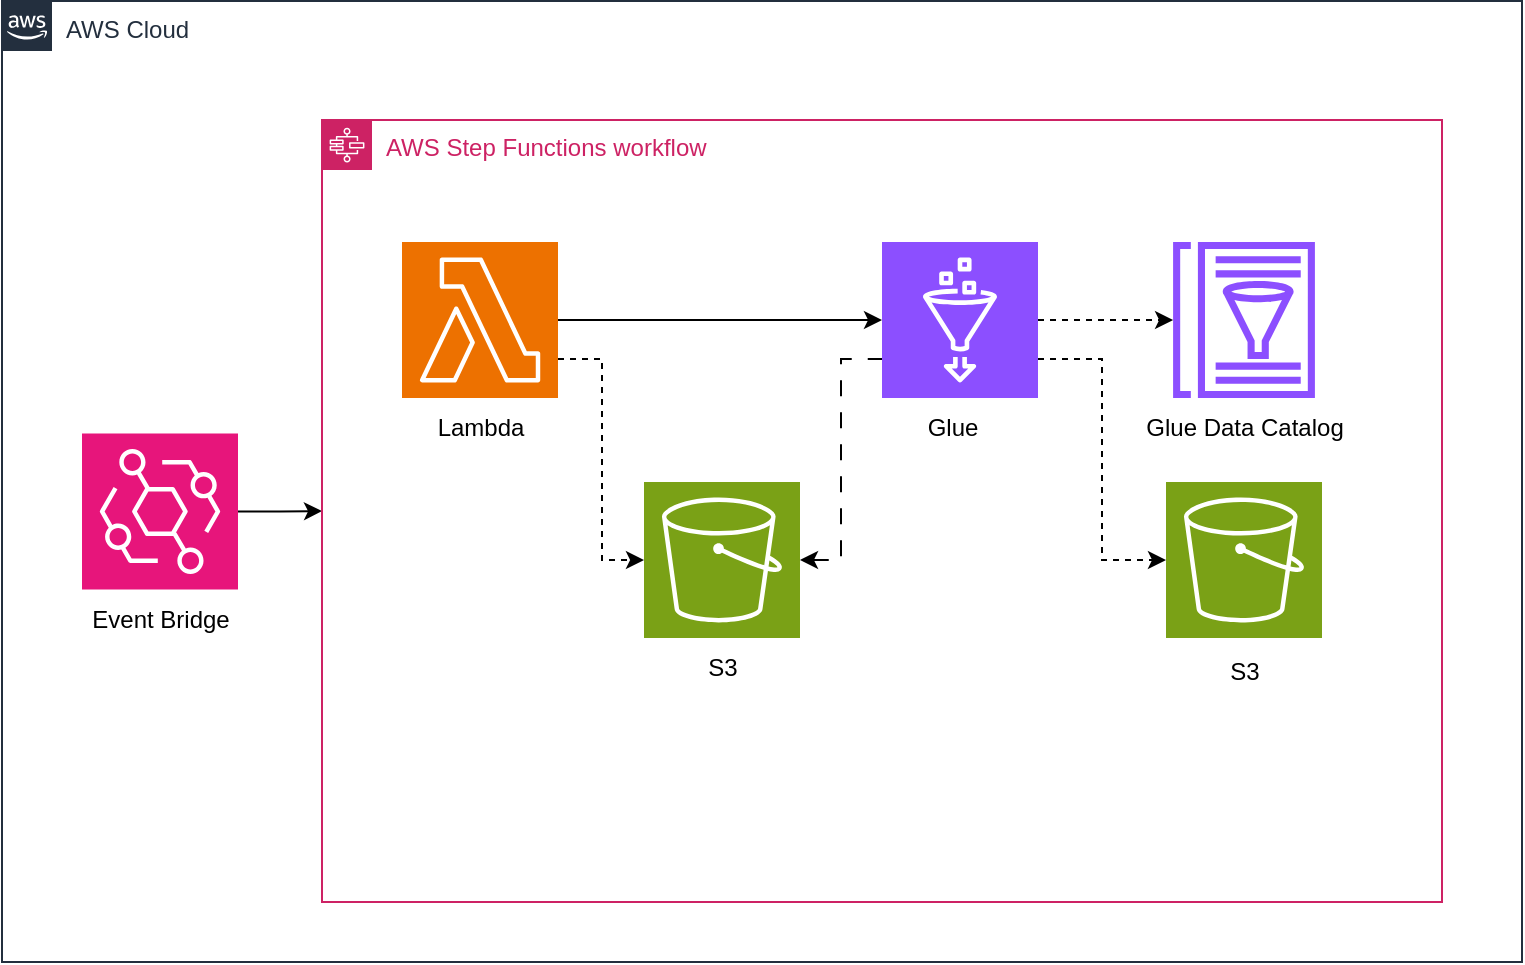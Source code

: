 <mxfile version="22.0.3" type="device">
  <diagram id="qVOYBxsgDnjQLcgIoG6C" name="ページ1">
    <mxGraphModel dx="1036" dy="1783" grid="1" gridSize="10" guides="1" tooltips="1" connect="1" arrows="1" fold="1" page="1" pageScale="1" pageWidth="827" pageHeight="1169" math="0" shadow="0">
      <root>
        <mxCell id="0" />
        <mxCell id="1" parent="0" />
        <mxCell id="DbHRxAyJoBUmlov-KSdZ-5" value="" style="edgeStyle=orthogonalEdgeStyle;rounded=0;orthogonalLoop=1;jettySize=auto;html=1;exitX=1;exitY=0.5;exitDx=0;exitDy=0;exitPerimeter=0;" parent="1" source="DbHRxAyJoBUmlov-KSdZ-4" target="f9E3_7X4hY6mAYUt7JWc-2" edge="1">
          <mxGeometry relative="1" as="geometry">
            <mxPoint x="119" y="130" as="sourcePoint" />
          </mxGeometry>
        </mxCell>
        <mxCell id="f9E3_7X4hY6mAYUt7JWc-2" value="AWS Step Functions workflow" style="points=[[0,0],[0.25,0],[0.5,0],[0.75,0],[1,0],[1,0.25],[1,0.5],[1,0.75],[1,1],[0.75,1],[0.5,1],[0.25,1],[0,1],[0,0.75],[0,0.5],[0,0.25]];outlineConnect=0;gradientColor=none;html=1;whiteSpace=wrap;fontSize=12;fontStyle=0;container=1;pointerEvents=0;collapsible=0;recursiveResize=0;shape=mxgraph.aws4.group;grIcon=mxgraph.aws4.group_aws_step_functions_workflow;strokeColor=#CD2264;fillColor=none;verticalAlign=top;align=left;spacingLeft=30;fontColor=#CD2264;dashed=0;" parent="1" vertex="1">
          <mxGeometry x="200" y="-61" width="560" height="391" as="geometry" />
        </mxCell>
        <mxCell id="HcWmAiotjDUMK_TMFDPb-11" value="" style="group" parent="f9E3_7X4hY6mAYUt7JWc-2" vertex="1" connectable="0">
          <mxGeometry x="40" y="61" width="78" height="108" as="geometry" />
        </mxCell>
        <mxCell id="DbHRxAyJoBUmlov-KSdZ-7" value="Lambda" style="text;html=1;align=center;verticalAlign=middle;resizable=0;points=[];autosize=1;strokeColor=none;fillColor=none;" parent="HcWmAiotjDUMK_TMFDPb-11" vertex="1">
          <mxGeometry x="4" y="78" width="70" height="30" as="geometry" />
        </mxCell>
        <mxCell id="DbHRxAyJoBUmlov-KSdZ-1" value="" style="sketch=0;points=[[0,0,0],[0.25,0,0],[0.5,0,0],[0.75,0,0],[1,0,0],[0,1,0],[0.25,1,0],[0.5,1,0],[0.75,1,0],[1,1,0],[0,0.25,0],[0,0.5,0],[0,0.75,0],[1,0.25,0],[1,0.5,0],[1,0.75,0]];outlineConnect=0;fontColor=#232F3E;fillColor=#ED7100;strokeColor=#ffffff;dashed=0;verticalLabelPosition=bottom;verticalAlign=top;align=center;html=1;fontSize=12;fontStyle=0;aspect=fixed;shape=mxgraph.aws4.resourceIcon;resIcon=mxgraph.aws4.lambda;" parent="HcWmAiotjDUMK_TMFDPb-11" vertex="1">
          <mxGeometry width="78" height="78" as="geometry" />
        </mxCell>
        <mxCell id="HcWmAiotjDUMK_TMFDPb-1" value="AWS Cloud" style="points=[[0,0],[0.25,0],[0.5,0],[0.75,0],[1,0],[1,0.25],[1,0.5],[1,0.75],[1,1],[0.75,1],[0.5,1],[0.25,1],[0,1],[0,0.75],[0,0.5],[0,0.25]];outlineConnect=0;gradientColor=none;html=1;whiteSpace=wrap;fontSize=12;fontStyle=0;container=1;pointerEvents=0;collapsible=0;recursiveResize=0;shape=mxgraph.aws4.group;grIcon=mxgraph.aws4.group_aws_cloud_alt;strokeColor=#232F3E;fillColor=none;verticalAlign=top;align=left;spacingLeft=30;fontColor=#232F3E;dashed=0;" parent="1" vertex="1">
          <mxGeometry x="40" y="-120.5" width="760" height="480.5" as="geometry" />
        </mxCell>
        <mxCell id="HcWmAiotjDUMK_TMFDPb-8" value="" style="group" parent="HcWmAiotjDUMK_TMFDPb-1" vertex="1" connectable="0">
          <mxGeometry x="321" y="240.5" width="78" height="120" as="geometry" />
        </mxCell>
        <mxCell id="DbHRxAyJoBUmlov-KSdZ-2" value="" style="sketch=0;points=[[0,0,0],[0.25,0,0],[0.5,0,0],[0.75,0,0],[1,0,0],[0,1,0],[0.25,1,0],[0.5,1,0],[0.75,1,0],[1,1,0],[0,0.25,0],[0,0.5,0],[0,0.75,0],[1,0.25,0],[1,0.5,0],[1,0.75,0]];outlineConnect=0;fontColor=#232F3E;fillColor=#7AA116;strokeColor=#ffffff;dashed=0;verticalLabelPosition=bottom;verticalAlign=top;align=center;html=1;fontSize=12;fontStyle=0;aspect=fixed;shape=mxgraph.aws4.resourceIcon;resIcon=mxgraph.aws4.s3;movable=1;resizable=1;rotatable=1;deletable=1;editable=1;locked=0;connectable=1;" parent="HcWmAiotjDUMK_TMFDPb-8" vertex="1">
          <mxGeometry width="78" height="78" as="geometry" />
        </mxCell>
        <mxCell id="DbHRxAyJoBUmlov-KSdZ-9" value="S3" style="text;html=1;align=center;verticalAlign=middle;resizable=1;points=[];autosize=1;strokeColor=none;fillColor=none;movable=1;rotatable=1;deletable=1;editable=1;locked=0;connectable=1;" parent="HcWmAiotjDUMK_TMFDPb-8" vertex="1">
          <mxGeometry x="19" y="78" width="40" height="30" as="geometry" />
        </mxCell>
        <mxCell id="HcWmAiotjDUMK_TMFDPb-12" value="" style="group" parent="HcWmAiotjDUMK_TMFDPb-1" vertex="1" connectable="0">
          <mxGeometry x="440" y="120.5" width="78" height="108" as="geometry" />
        </mxCell>
        <mxCell id="HcWmAiotjDUMK_TMFDPb-2" value="" style="sketch=0;points=[[0,0,0],[0.25,0,0],[0.5,0,0],[0.75,0,0],[1,0,0],[0,1,0],[0.25,1,0],[0.5,1,0],[0.75,1,0],[1,1,0],[0,0.25,0],[0,0.5,0],[0,0.75,0],[1,0.25,0],[1,0.5,0],[1,0.75,0]];outlineConnect=0;fontColor=#232F3E;fillColor=#8C4FFF;strokeColor=#ffffff;dashed=0;verticalLabelPosition=bottom;verticalAlign=top;align=center;html=1;fontSize=12;fontStyle=0;aspect=fixed;shape=mxgraph.aws4.resourceIcon;resIcon=mxgraph.aws4.glue;" parent="HcWmAiotjDUMK_TMFDPb-12" vertex="1">
          <mxGeometry width="78" height="78" as="geometry" />
        </mxCell>
        <mxCell id="HcWmAiotjDUMK_TMFDPb-9" value="Glue" style="text;html=1;align=center;verticalAlign=middle;resizable=0;points=[];autosize=1;strokeColor=none;fillColor=none;" parent="HcWmAiotjDUMK_TMFDPb-12" vertex="1">
          <mxGeometry x="10" y="78" width="50" height="30" as="geometry" />
        </mxCell>
        <mxCell id="HcWmAiotjDUMK_TMFDPb-16" style="edgeStyle=orthogonalEdgeStyle;rounded=0;orthogonalLoop=1;jettySize=auto;html=1;entryX=0;entryY=0.75;entryDx=0;entryDy=0;entryPerimeter=0;dashed=1;dashPattern=8 8;startArrow=classic;startFill=1;endArrow=none;endFill=0;" parent="HcWmAiotjDUMK_TMFDPb-1" source="DbHRxAyJoBUmlov-KSdZ-2" target="HcWmAiotjDUMK_TMFDPb-2" edge="1">
          <mxGeometry relative="1" as="geometry" />
        </mxCell>
        <mxCell id="HcWmAiotjDUMK_TMFDPb-21" value="" style="group" parent="HcWmAiotjDUMK_TMFDPb-1" vertex="1" connectable="0">
          <mxGeometry x="582" y="240.5" width="78" height="120" as="geometry" />
        </mxCell>
        <mxCell id="HcWmAiotjDUMK_TMFDPb-22" value="" style="sketch=0;points=[[0,0,0],[0.25,0,0],[0.5,0,0],[0.75,0,0],[1,0,0],[0,1,0],[0.25,1,0],[0.5,1,0],[0.75,1,0],[1,1,0],[0,0.25,0],[0,0.5,0],[0,0.75,0],[1,0.25,0],[1,0.5,0],[1,0.75,0]];outlineConnect=0;fontColor=#232F3E;fillColor=#7AA116;strokeColor=#ffffff;dashed=0;verticalLabelPosition=bottom;verticalAlign=top;align=center;html=1;fontSize=12;fontStyle=0;aspect=fixed;shape=mxgraph.aws4.resourceIcon;resIcon=mxgraph.aws4.s3;movable=1;resizable=1;rotatable=1;deletable=1;editable=1;locked=0;connectable=1;" parent="HcWmAiotjDUMK_TMFDPb-21" vertex="1">
          <mxGeometry width="78" height="78" as="geometry" />
        </mxCell>
        <mxCell id="HcWmAiotjDUMK_TMFDPb-23" value="S3" style="text;html=1;align=center;verticalAlign=middle;resizable=1;points=[];autosize=1;strokeColor=none;fillColor=none;movable=1;rotatable=1;deletable=1;editable=1;locked=0;connectable=1;" parent="HcWmAiotjDUMK_TMFDPb-21" vertex="1">
          <mxGeometry x="19" y="80" width="40" height="30" as="geometry" />
        </mxCell>
        <mxCell id="JdjlsyLKK78QujACZN-F-3" value="" style="group" parent="HcWmAiotjDUMK_TMFDPb-1" vertex="1" connectable="0">
          <mxGeometry x="561" y="120.5" width="120" height="108" as="geometry" />
        </mxCell>
        <mxCell id="JdjlsyLKK78QujACZN-F-1" value="" style="sketch=0;outlineConnect=0;fontColor=#232F3E;gradientColor=none;fillColor=#8C4FFF;strokeColor=none;dashed=0;verticalLabelPosition=bottom;verticalAlign=top;align=center;html=1;fontSize=12;fontStyle=0;aspect=fixed;pointerEvents=1;shape=mxgraph.aws4.glue_data_catalog;" parent="JdjlsyLKK78QujACZN-F-3" vertex="1">
          <mxGeometry x="24" width="72" height="78" as="geometry" />
        </mxCell>
        <mxCell id="JdjlsyLKK78QujACZN-F-2" value="Glue Data Catalog" style="text;html=1;align=center;verticalAlign=middle;resizable=0;points=[];autosize=1;strokeColor=none;fillColor=none;" parent="JdjlsyLKK78QujACZN-F-3" vertex="1">
          <mxGeometry y="78" width="120" height="30" as="geometry" />
        </mxCell>
        <mxCell id="yy5qGRiNVswXS5DV8Ju2-4" style="edgeStyle=orthogonalEdgeStyle;rounded=0;orthogonalLoop=1;jettySize=auto;html=1;exitX=1;exitY=0.5;exitDx=0;exitDy=0;exitPerimeter=0;dashed=1;" edge="1" parent="HcWmAiotjDUMK_TMFDPb-1" source="HcWmAiotjDUMK_TMFDPb-2" target="JdjlsyLKK78QujACZN-F-1">
          <mxGeometry relative="1" as="geometry" />
        </mxCell>
        <mxCell id="yy5qGRiNVswXS5DV8Ju2-6" style="edgeStyle=orthogonalEdgeStyle;rounded=0;orthogonalLoop=1;jettySize=auto;html=1;exitX=1;exitY=0.75;exitDx=0;exitDy=0;exitPerimeter=0;entryX=0;entryY=0.5;entryDx=0;entryDy=0;entryPerimeter=0;dashed=1;" edge="1" parent="HcWmAiotjDUMK_TMFDPb-1" source="HcWmAiotjDUMK_TMFDPb-2" target="HcWmAiotjDUMK_TMFDPb-22">
          <mxGeometry relative="1" as="geometry" />
        </mxCell>
        <mxCell id="HcWmAiotjDUMK_TMFDPb-3" value="" style="group" parent="1" vertex="1" connectable="0">
          <mxGeometry x="74" y="60.75" width="90" height="108" as="geometry" />
        </mxCell>
        <mxCell id="HcWmAiotjDUMK_TMFDPb-4" value="" style="group" parent="HcWmAiotjDUMK_TMFDPb-3" vertex="1" connectable="0">
          <mxGeometry y="35" width="90" height="108" as="geometry" />
        </mxCell>
        <mxCell id="DbHRxAyJoBUmlov-KSdZ-4" value="" style="sketch=0;points=[[0,0,0],[0.25,0,0],[0.5,0,0],[0.75,0,0],[1,0,0],[0,1,0],[0.25,1,0],[0.5,1,0],[0.75,1,0],[1,1,0],[0,0.25,0],[0,0.5,0],[0,0.75,0],[1,0.25,0],[1,0.5,0],[1,0.75,0]];outlineConnect=0;fontColor=#232F3E;fillColor=#E7157B;strokeColor=#ffffff;dashed=0;verticalLabelPosition=bottom;verticalAlign=top;align=center;html=1;fontSize=12;fontStyle=0;aspect=fixed;shape=mxgraph.aws4.resourceIcon;resIcon=mxgraph.aws4.eventbridge;movable=0;resizable=0;rotatable=0;deletable=0;editable=0;locked=1;connectable=0;" parent="HcWmAiotjDUMK_TMFDPb-4" vertex="1">
          <mxGeometry x="6" width="78" height="78" as="geometry" />
        </mxCell>
        <mxCell id="DbHRxAyJoBUmlov-KSdZ-6" value="Event Bridge" style="text;html=1;align=center;verticalAlign=middle;resizable=0;points=[];autosize=1;strokeColor=none;fillColor=none;movable=0;rotatable=0;deletable=0;editable=0;locked=1;connectable=0;" parent="HcWmAiotjDUMK_TMFDPb-4" vertex="1">
          <mxGeometry y="78" width="90" height="30" as="geometry" />
        </mxCell>
        <mxCell id="HcWmAiotjDUMK_TMFDPb-7" value="" style="edgeStyle=orthogonalEdgeStyle;rounded=0;orthogonalLoop=1;jettySize=auto;html=1;" parent="1" source="DbHRxAyJoBUmlov-KSdZ-1" target="HcWmAiotjDUMK_TMFDPb-2" edge="1">
          <mxGeometry relative="1" as="geometry" />
        </mxCell>
        <mxCell id="HcWmAiotjDUMK_TMFDPb-13" style="edgeStyle=orthogonalEdgeStyle;rounded=0;orthogonalLoop=1;jettySize=auto;html=1;entryX=0;entryY=0.5;entryDx=0;entryDy=0;entryPerimeter=0;dashed=1;exitX=1;exitY=0.75;exitDx=0;exitDy=0;exitPerimeter=0;" parent="1" source="DbHRxAyJoBUmlov-KSdZ-1" target="DbHRxAyJoBUmlov-KSdZ-2" edge="1">
          <mxGeometry relative="1" as="geometry">
            <Array as="points">
              <mxPoint x="340" y="59" />
              <mxPoint x="340" y="159" />
            </Array>
          </mxGeometry>
        </mxCell>
      </root>
    </mxGraphModel>
  </diagram>
</mxfile>
